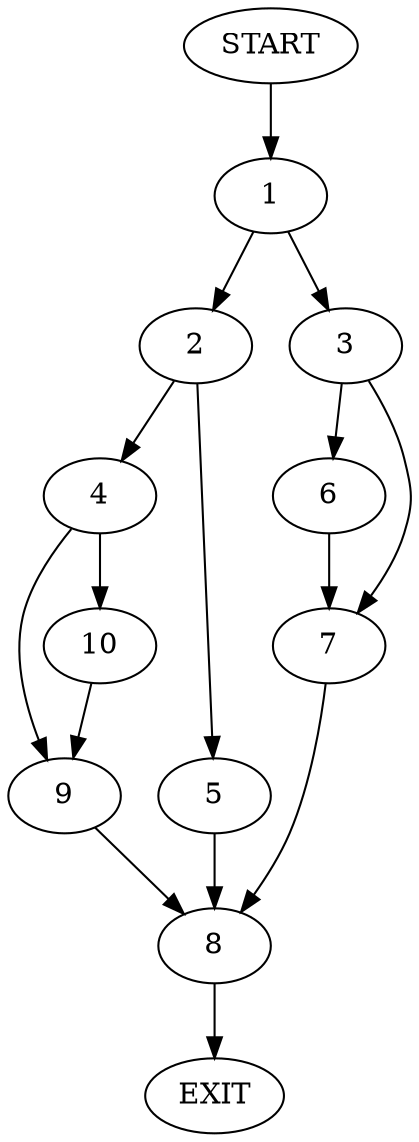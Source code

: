 digraph {
0 [label="START"]
11 [label="EXIT"]
0 -> 1
1 -> 2
1 -> 3
2 -> 4
2 -> 5
3 -> 6
3 -> 7
7 -> 8
6 -> 7
8 -> 11
5 -> 8
4 -> 9
4 -> 10
9 -> 8
10 -> 9
}
